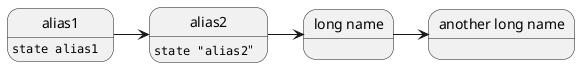 @startuml

state alias1
state "alias2"
state "long name" as alias3
state alias4 as "another long name"

alias1 : ""state alias1""
alias2 : ""state "alias2"""

alias1 -> alias2
alias2 -> alias3
alias3 -> alias4

@enduml